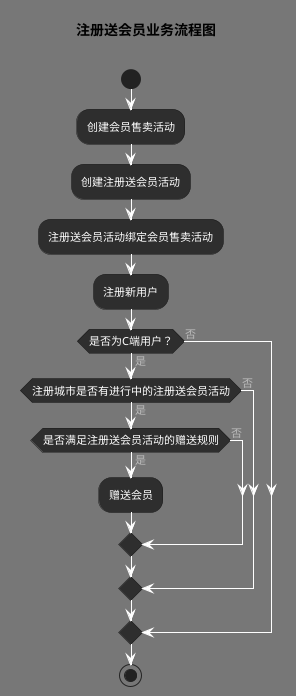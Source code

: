@startuml
!theme reddress-darkorange
'https://plantuml.com/activity-diagram-beta

title 注册送会员业务流程图 \n

start

:创建会员售卖活动;

:创建注册送会员活动;

:注册送会员活动绑定会员售卖活动;

:注册新用户;

if (是否为C端用户？) then (是)

  if (注册城市是否有进行中的注册送会员活动) then (是)

    if (是否满足注册送会员活动的赠送规则) then (是)
        :赠送会员;
    else(否)
    endif

  else  (否)
  endif

else (否)
endif

stop

@enduml
